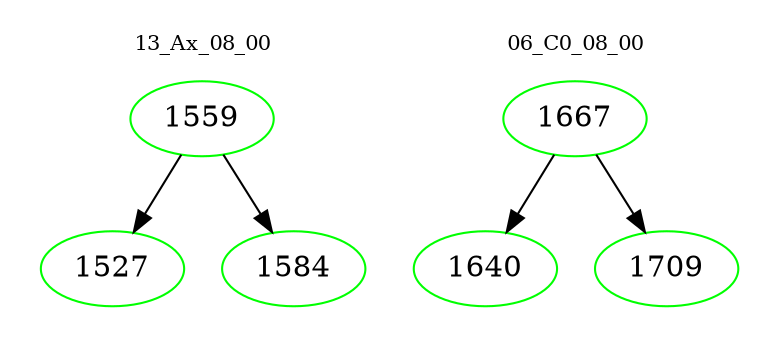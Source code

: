 digraph{
subgraph cluster_0 {
color = white
label = "13_Ax_08_00";
fontsize=10;
T0_1559 [label="1559", color="green"]
T0_1559 -> T0_1527 [color="black"]
T0_1527 [label="1527", color="green"]
T0_1559 -> T0_1584 [color="black"]
T0_1584 [label="1584", color="green"]
}
subgraph cluster_1 {
color = white
label = "06_C0_08_00";
fontsize=10;
T1_1667 [label="1667", color="green"]
T1_1667 -> T1_1640 [color="black"]
T1_1640 [label="1640", color="green"]
T1_1667 -> T1_1709 [color="black"]
T1_1709 [label="1709", color="green"]
}
}
